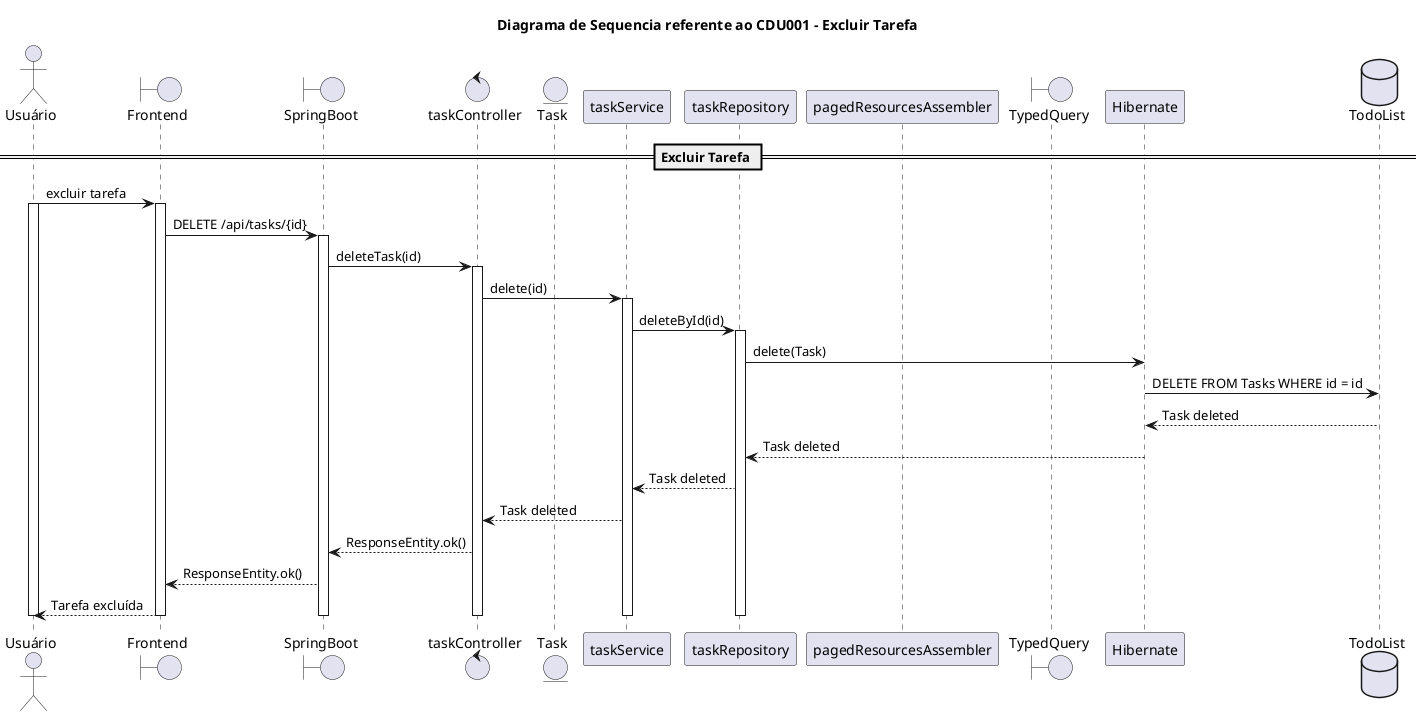 @startuml
title Diagrama de Sequencia referente ao CDU001 - Excluir Tarefa

actor Usuário
boundary Frontend
boundary SpringBoot
control taskController
entity Task
participant taskService
participant taskRepository
participant pagedResourcesAssembler
boundary TypedQuery
participant Hibernate
database TodoList

== Excluir Tarefa ==
Usuário -> Frontend: excluir tarefa
activate Usuário
activate Frontend
Frontend -> SpringBoot: DELETE /api/tasks/{id}
activate SpringBoot
SpringBoot -> taskController: deleteTask(id)
activate taskController
taskController -> taskService: delete(id)
activate taskService
taskService -> taskRepository: deleteById(id)
activate taskRepository
taskRepository -> Hibernate: delete(Task)
Hibernate -> TodoList: DELETE FROM Tasks WHERE id = id
TodoList --> Hibernate: Task deleted
Hibernate --> taskRepository: Task deleted
taskRepository --> taskService: Task deleted
taskService --> taskController: Task deleted
taskController --> SpringBoot: ResponseEntity.ok()
SpringBoot --> Frontend: ResponseEntity.ok()
Frontend --> Usuário: Tarefa excluída
deactivate taskRepository
deactivate taskService
deactivate taskController
deactivate SpringBoot
deactivate Frontend
deactivate Usuário
@enduml
